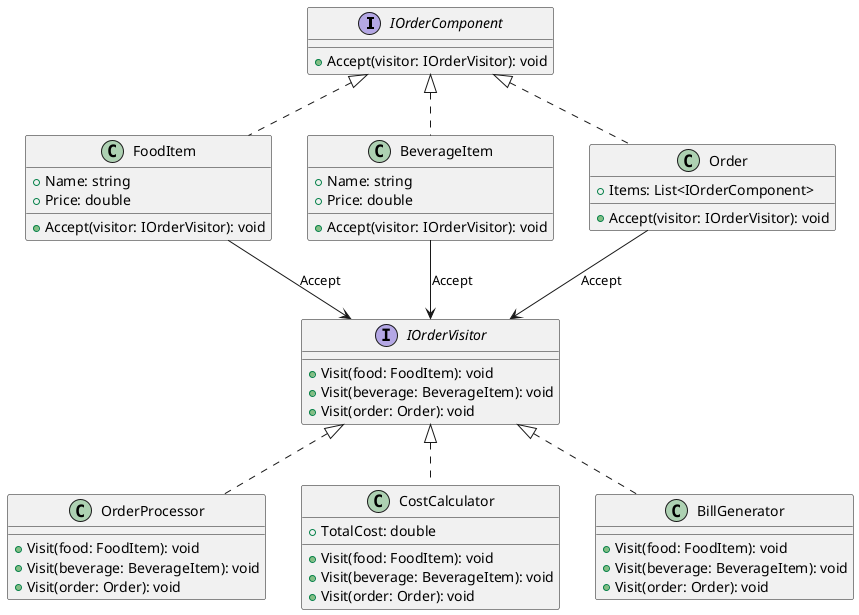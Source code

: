 @startuml
interface IOrderComponent {
    +Accept(visitor: IOrderVisitor): void
}

class FoodItem {
    +Name: string
    +Price: double
    +Accept(visitor: IOrderVisitor): void
}

class BeverageItem {
    +Name: string
    +Price: double
    +Accept(visitor: IOrderVisitor): void
}

class Order {
    +Items: List<IOrderComponent>
    +Accept(visitor: IOrderVisitor): void
}

interface IOrderVisitor {
    +Visit(food: FoodItem): void
    +Visit(beverage: BeverageItem): void
    +Visit(order: Order): void
}

class OrderProcessor {
    +Visit(food: FoodItem): void
    +Visit(beverage: BeverageItem): void
    +Visit(order: Order): void
}

class CostCalculator {
    +TotalCost: double
    +Visit(food: FoodItem): void
    +Visit(beverage: BeverageItem): void
    +Visit(order: Order): void
}

class BillGenerator {
    +Visit(food: FoodItem): void
    +Visit(beverage: BeverageItem): void
    +Visit(order: Order): void
}

IOrderComponent <|.. FoodItem
IOrderComponent <|.. BeverageItem
IOrderComponent <|.. Order
IOrderVisitor <|.. OrderProcessor
IOrderVisitor <|.. CostCalculator
IOrderVisitor <|.. BillGenerator
FoodItem --> IOrderVisitor : Accept
BeverageItem --> IOrderVisitor : Accept
Order --> IOrderVisitor : Accept
@enduml
